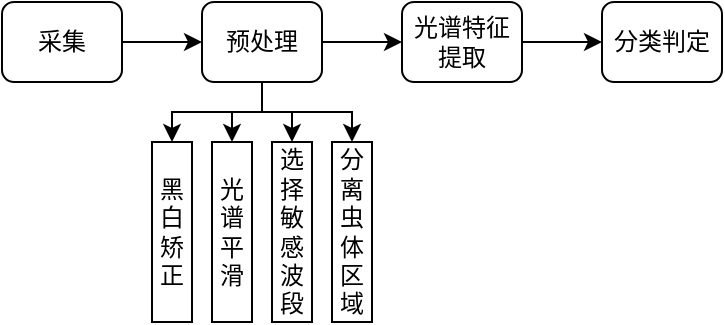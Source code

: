 <mxfile version="26.0.6">
  <diagram name="第 1 页" id="52P03i1eQPjzCmc6YSbs">
    <mxGraphModel dx="634" dy="417" grid="1" gridSize="10" guides="1" tooltips="1" connect="1" arrows="1" fold="1" page="1" pageScale="1" pageWidth="827" pageHeight="1169" math="0" shadow="0">
      <root>
        <mxCell id="0" />
        <mxCell id="1" parent="0" />
        <mxCell id="K3VsKg-aY73Qc9NV4_kC-1" value="采集" style="rounded=1;whiteSpace=wrap;html=1;" vertex="1" parent="1">
          <mxGeometry x="60" y="180" width="60" height="40" as="geometry" />
        </mxCell>
        <mxCell id="K3VsKg-aY73Qc9NV4_kC-2" value="预处理" style="rounded=1;whiteSpace=wrap;html=1;" vertex="1" parent="1">
          <mxGeometry x="160" y="180" width="60" height="40" as="geometry" />
        </mxCell>
        <mxCell id="K3VsKg-aY73Qc9NV4_kC-3" value="光谱特征&lt;div&gt;提取&lt;/div&gt;" style="rounded=1;whiteSpace=wrap;html=1;" vertex="1" parent="1">
          <mxGeometry x="260" y="180" width="60" height="40" as="geometry" />
        </mxCell>
        <mxCell id="K3VsKg-aY73Qc9NV4_kC-4" value="分类判定" style="rounded=1;whiteSpace=wrap;html=1;" vertex="1" parent="1">
          <mxGeometry x="360" y="180" width="60" height="40" as="geometry" />
        </mxCell>
        <mxCell id="K3VsKg-aY73Qc9NV4_kC-5" value="黑白矫正" style="rounded=0;whiteSpace=wrap;html=1;" vertex="1" parent="1">
          <mxGeometry x="135" y="250" width="20" height="90" as="geometry" />
        </mxCell>
        <mxCell id="K3VsKg-aY73Qc9NV4_kC-6" value="光谱平滑" style="rounded=0;whiteSpace=wrap;html=1;" vertex="1" parent="1">
          <mxGeometry x="165" y="250" width="20" height="90" as="geometry" />
        </mxCell>
        <mxCell id="K3VsKg-aY73Qc9NV4_kC-7" value="选择敏感波段" style="rounded=0;whiteSpace=wrap;html=1;" vertex="1" parent="1">
          <mxGeometry x="195" y="250" width="20" height="90" as="geometry" />
        </mxCell>
        <mxCell id="K3VsKg-aY73Qc9NV4_kC-8" value="分离虫体区域" style="rounded=0;whiteSpace=wrap;html=1;" vertex="1" parent="1">
          <mxGeometry x="225" y="250" width="20" height="90" as="geometry" />
        </mxCell>
        <mxCell id="K3VsKg-aY73Qc9NV4_kC-9" value="" style="endArrow=classic;html=1;rounded=0;exitX=1;exitY=0.5;exitDx=0;exitDy=0;entryX=0;entryY=0.5;entryDx=0;entryDy=0;" edge="1" parent="1" source="K3VsKg-aY73Qc9NV4_kC-1" target="K3VsKg-aY73Qc9NV4_kC-2">
          <mxGeometry width="50" height="50" relative="1" as="geometry">
            <mxPoint x="100" y="120" as="sourcePoint" />
            <mxPoint x="150" y="70" as="targetPoint" />
          </mxGeometry>
        </mxCell>
        <mxCell id="K3VsKg-aY73Qc9NV4_kC-10" value="" style="endArrow=classic;html=1;rounded=0;exitX=1;exitY=0.5;exitDx=0;exitDy=0;entryX=0;entryY=0.5;entryDx=0;entryDy=0;" edge="1" parent="1" source="K3VsKg-aY73Qc9NV4_kC-2" target="K3VsKg-aY73Qc9NV4_kC-3">
          <mxGeometry width="50" height="50" relative="1" as="geometry">
            <mxPoint x="260" y="100" as="sourcePoint" />
            <mxPoint x="310" y="50" as="targetPoint" />
          </mxGeometry>
        </mxCell>
        <mxCell id="K3VsKg-aY73Qc9NV4_kC-11" value="" style="endArrow=classic;html=1;rounded=0;exitX=1;exitY=0.5;exitDx=0;exitDy=0;entryX=0;entryY=0.5;entryDx=0;entryDy=0;" edge="1" parent="1" source="K3VsKg-aY73Qc9NV4_kC-3" target="K3VsKg-aY73Qc9NV4_kC-4">
          <mxGeometry width="50" height="50" relative="1" as="geometry">
            <mxPoint x="380" y="70" as="sourcePoint" />
            <mxPoint x="430" y="20" as="targetPoint" />
          </mxGeometry>
        </mxCell>
        <mxCell id="K3VsKg-aY73Qc9NV4_kC-12" value="" style="endArrow=classic;html=1;rounded=0;exitX=0.5;exitY=1;exitDx=0;exitDy=0;entryX=0.5;entryY=0;entryDx=0;entryDy=0;edgeStyle=orthogonalEdgeStyle;" edge="1" parent="1" source="K3VsKg-aY73Qc9NV4_kC-2" target="K3VsKg-aY73Qc9NV4_kC-5">
          <mxGeometry width="50" height="50" relative="1" as="geometry">
            <mxPoint x="450" y="70" as="sourcePoint" />
            <mxPoint x="500" y="20" as="targetPoint" />
          </mxGeometry>
        </mxCell>
        <mxCell id="K3VsKg-aY73Qc9NV4_kC-14" value="" style="endArrow=classic;html=1;rounded=0;exitX=0.5;exitY=1;exitDx=0;exitDy=0;entryX=0.5;entryY=0;entryDx=0;entryDy=0;edgeStyle=orthogonalEdgeStyle;" edge="1" parent="1" source="K3VsKg-aY73Qc9NV4_kC-2" target="K3VsKg-aY73Qc9NV4_kC-7">
          <mxGeometry width="50" height="50" relative="1" as="geometry">
            <mxPoint x="330" y="80" as="sourcePoint" />
            <mxPoint x="380" y="30" as="targetPoint" />
          </mxGeometry>
        </mxCell>
        <mxCell id="K3VsKg-aY73Qc9NV4_kC-15" value="" style="endArrow=classic;html=1;rounded=0;exitX=0.5;exitY=1;exitDx=0;exitDy=0;entryX=0.5;entryY=0;entryDx=0;entryDy=0;edgeStyle=orthogonalEdgeStyle;" edge="1" parent="1" source="K3VsKg-aY73Qc9NV4_kC-2" target="K3VsKg-aY73Qc9NV4_kC-6">
          <mxGeometry width="50" height="50" relative="1" as="geometry">
            <mxPoint x="250" y="100" as="sourcePoint" />
            <mxPoint x="300" y="50" as="targetPoint" />
          </mxGeometry>
        </mxCell>
        <mxCell id="K3VsKg-aY73Qc9NV4_kC-16" value="" style="endArrow=classic;html=1;rounded=0;entryX=0.5;entryY=0;entryDx=0;entryDy=0;exitX=0.5;exitY=1;exitDx=0;exitDy=0;edgeStyle=orthogonalEdgeStyle;" edge="1" parent="1" source="K3VsKg-aY73Qc9NV4_kC-2" target="K3VsKg-aY73Qc9NV4_kC-8">
          <mxGeometry width="50" height="50" relative="1" as="geometry">
            <mxPoint x="190" y="220" as="sourcePoint" />
            <mxPoint x="290" y="10" as="targetPoint" />
          </mxGeometry>
        </mxCell>
      </root>
    </mxGraphModel>
  </diagram>
</mxfile>
